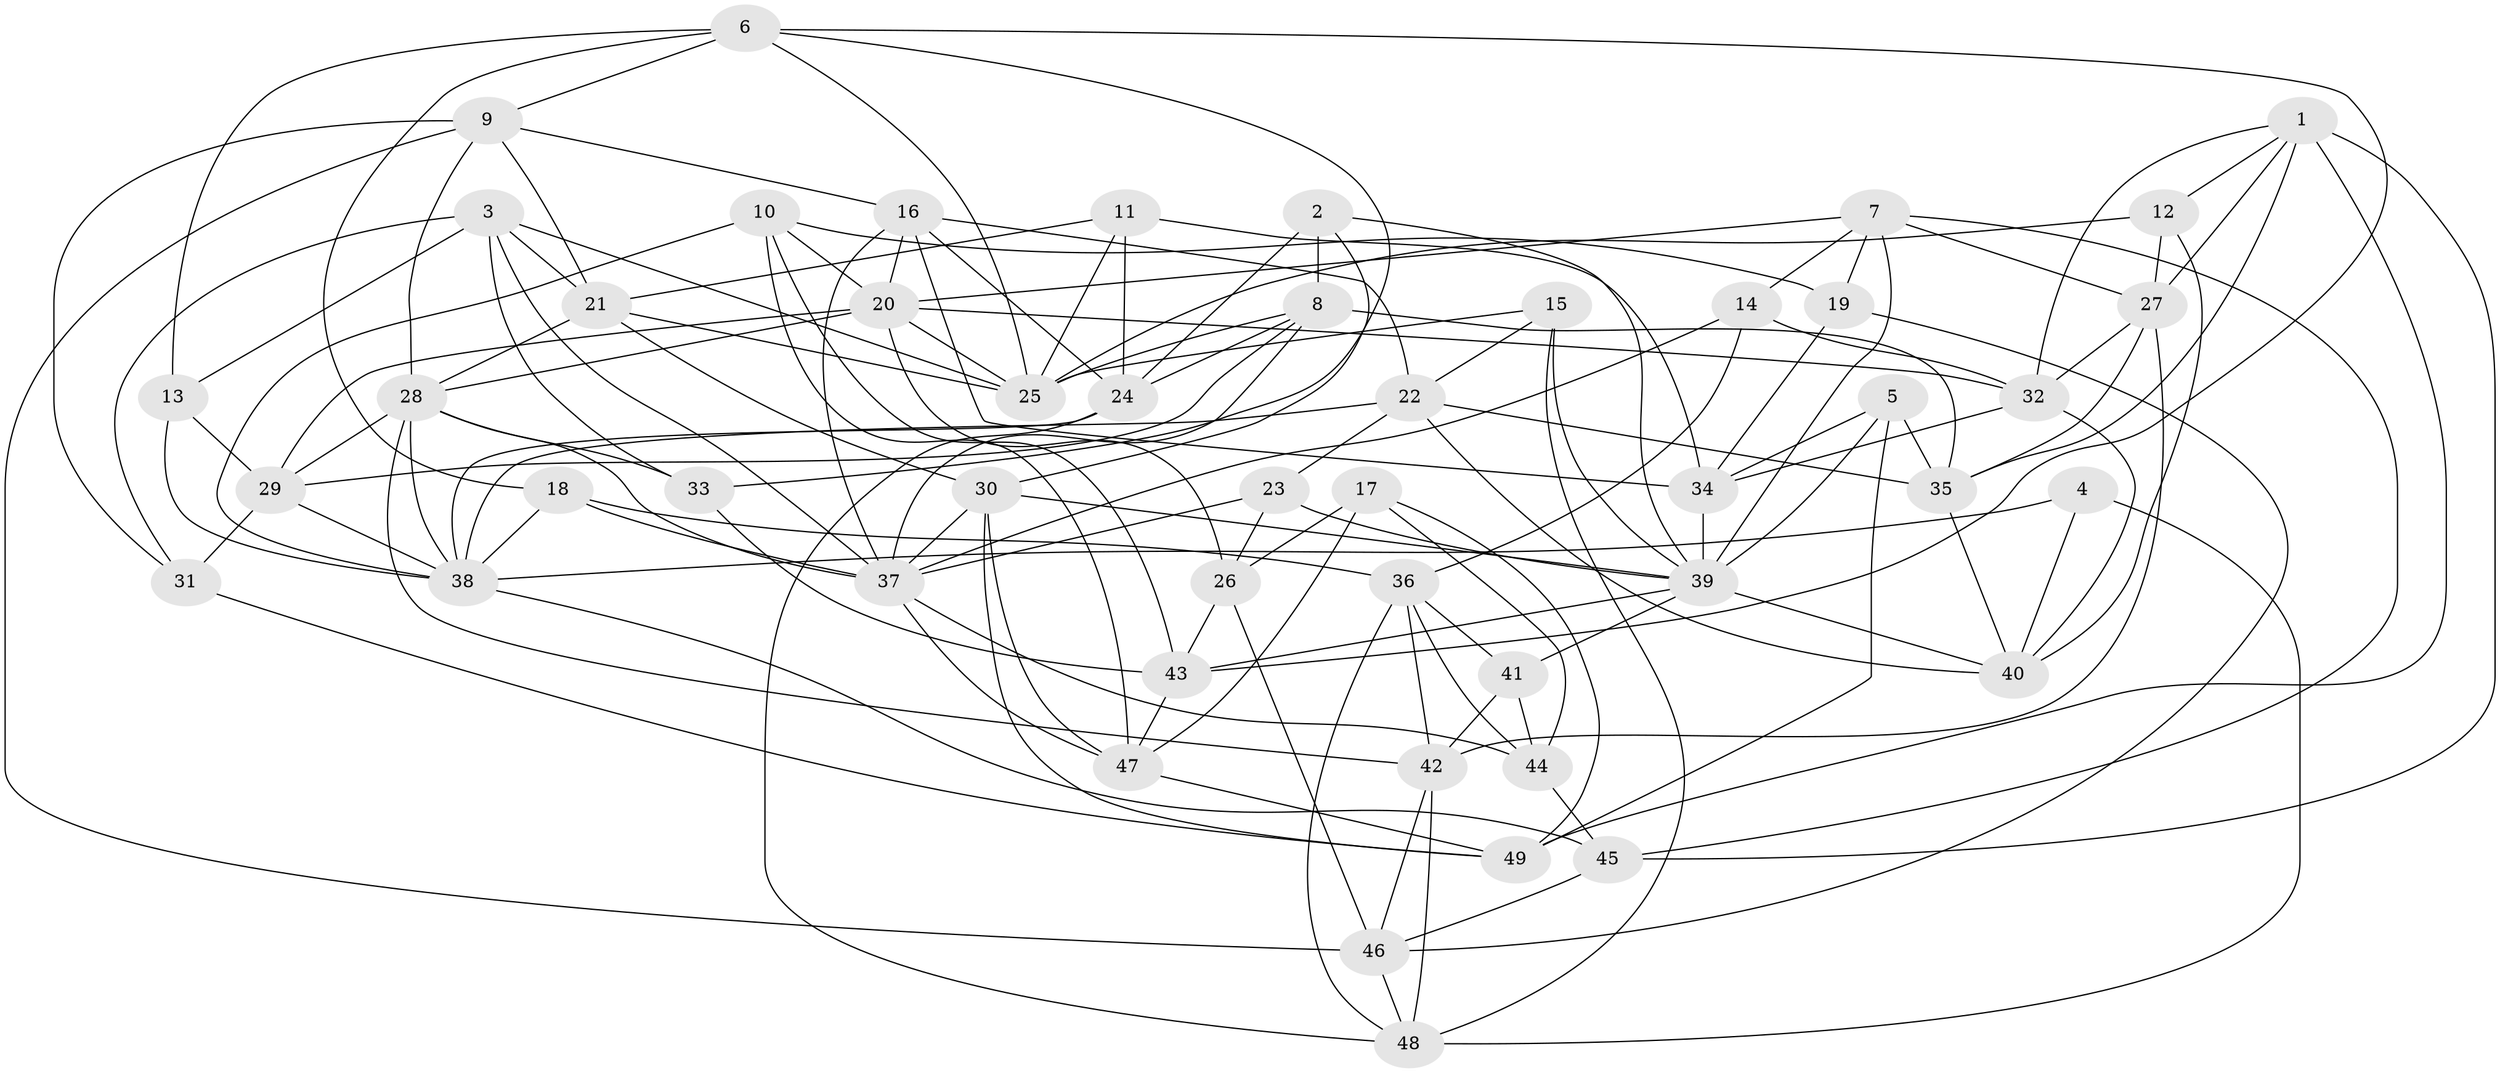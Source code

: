// original degree distribution, {4: 1.0}
// Generated by graph-tools (version 1.1) at 2025/50/03/09/25 03:50:45]
// undirected, 49 vertices, 138 edges
graph export_dot {
graph [start="1"]
  node [color=gray90,style=filled];
  1;
  2;
  3;
  4;
  5;
  6;
  7;
  8;
  9;
  10;
  11;
  12;
  13;
  14;
  15;
  16;
  17;
  18;
  19;
  20;
  21;
  22;
  23;
  24;
  25;
  26;
  27;
  28;
  29;
  30;
  31;
  32;
  33;
  34;
  35;
  36;
  37;
  38;
  39;
  40;
  41;
  42;
  43;
  44;
  45;
  46;
  47;
  48;
  49;
  1 -- 12 [weight=1.0];
  1 -- 27 [weight=1.0];
  1 -- 32 [weight=1.0];
  1 -- 35 [weight=1.0];
  1 -- 45 [weight=1.0];
  1 -- 49 [weight=1.0];
  2 -- 8 [weight=1.0];
  2 -- 24 [weight=1.0];
  2 -- 30 [weight=1.0];
  2 -- 39 [weight=1.0];
  3 -- 13 [weight=1.0];
  3 -- 21 [weight=1.0];
  3 -- 25 [weight=1.0];
  3 -- 31 [weight=1.0];
  3 -- 33 [weight=1.0];
  3 -- 37 [weight=1.0];
  4 -- 38 [weight=2.0];
  4 -- 40 [weight=1.0];
  4 -- 48 [weight=1.0];
  5 -- 34 [weight=1.0];
  5 -- 35 [weight=1.0];
  5 -- 39 [weight=1.0];
  5 -- 49 [weight=1.0];
  6 -- 9 [weight=1.0];
  6 -- 13 [weight=1.0];
  6 -- 18 [weight=1.0];
  6 -- 25 [weight=1.0];
  6 -- 33 [weight=1.0];
  6 -- 43 [weight=1.0];
  7 -- 14 [weight=1.0];
  7 -- 19 [weight=1.0];
  7 -- 20 [weight=1.0];
  7 -- 27 [weight=1.0];
  7 -- 39 [weight=1.0];
  7 -- 45 [weight=1.0];
  8 -- 24 [weight=1.0];
  8 -- 25 [weight=1.0];
  8 -- 29 [weight=1.0];
  8 -- 35 [weight=1.0];
  8 -- 37 [weight=1.0];
  9 -- 16 [weight=1.0];
  9 -- 21 [weight=1.0];
  9 -- 28 [weight=1.0];
  9 -- 31 [weight=1.0];
  9 -- 46 [weight=1.0];
  10 -- 19 [weight=1.0];
  10 -- 20 [weight=1.0];
  10 -- 38 [weight=1.0];
  10 -- 43 [weight=2.0];
  10 -- 47 [weight=1.0];
  11 -- 21 [weight=1.0];
  11 -- 24 [weight=1.0];
  11 -- 25 [weight=1.0];
  11 -- 34 [weight=1.0];
  12 -- 25 [weight=1.0];
  12 -- 27 [weight=1.0];
  12 -- 40 [weight=1.0];
  13 -- 29 [weight=1.0];
  13 -- 38 [weight=1.0];
  14 -- 32 [weight=1.0];
  14 -- 36 [weight=1.0];
  14 -- 37 [weight=1.0];
  15 -- 22 [weight=1.0];
  15 -- 25 [weight=1.0];
  15 -- 39 [weight=1.0];
  15 -- 48 [weight=1.0];
  16 -- 20 [weight=1.0];
  16 -- 22 [weight=1.0];
  16 -- 24 [weight=1.0];
  16 -- 34 [weight=1.0];
  16 -- 37 [weight=1.0];
  17 -- 26 [weight=1.0];
  17 -- 44 [weight=1.0];
  17 -- 47 [weight=1.0];
  17 -- 49 [weight=1.0];
  18 -- 36 [weight=1.0];
  18 -- 37 [weight=1.0];
  18 -- 38 [weight=1.0];
  19 -- 34 [weight=1.0];
  19 -- 46 [weight=1.0];
  20 -- 25 [weight=1.0];
  20 -- 26 [weight=1.0];
  20 -- 28 [weight=1.0];
  20 -- 29 [weight=1.0];
  20 -- 32 [weight=1.0];
  21 -- 25 [weight=1.0];
  21 -- 28 [weight=1.0];
  21 -- 30 [weight=1.0];
  22 -- 23 [weight=1.0];
  22 -- 35 [weight=1.0];
  22 -- 38 [weight=1.0];
  22 -- 40 [weight=1.0];
  23 -- 26 [weight=1.0];
  23 -- 37 [weight=1.0];
  23 -- 39 [weight=1.0];
  24 -- 38 [weight=1.0];
  24 -- 48 [weight=1.0];
  26 -- 43 [weight=2.0];
  26 -- 46 [weight=1.0];
  27 -- 32 [weight=1.0];
  27 -- 35 [weight=1.0];
  27 -- 42 [weight=1.0];
  28 -- 29 [weight=1.0];
  28 -- 33 [weight=1.0];
  28 -- 37 [weight=1.0];
  28 -- 38 [weight=1.0];
  28 -- 42 [weight=1.0];
  29 -- 31 [weight=1.0];
  29 -- 38 [weight=1.0];
  30 -- 37 [weight=1.0];
  30 -- 39 [weight=1.0];
  30 -- 47 [weight=1.0];
  30 -- 49 [weight=1.0];
  31 -- 49 [weight=1.0];
  32 -- 34 [weight=1.0];
  32 -- 40 [weight=1.0];
  33 -- 43 [weight=1.0];
  34 -- 39 [weight=1.0];
  35 -- 40 [weight=1.0];
  36 -- 41 [weight=1.0];
  36 -- 42 [weight=1.0];
  36 -- 44 [weight=1.0];
  36 -- 48 [weight=1.0];
  37 -- 44 [weight=1.0];
  37 -- 47 [weight=1.0];
  38 -- 45 [weight=1.0];
  39 -- 40 [weight=1.0];
  39 -- 41 [weight=1.0];
  39 -- 43 [weight=1.0];
  41 -- 42 [weight=1.0];
  41 -- 44 [weight=1.0];
  42 -- 46 [weight=1.0];
  42 -- 48 [weight=1.0];
  43 -- 47 [weight=1.0];
  44 -- 45 [weight=2.0];
  45 -- 46 [weight=1.0];
  46 -- 48 [weight=1.0];
  47 -- 49 [weight=1.0];
}
